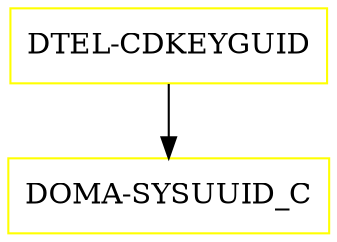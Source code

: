 digraph G {
  "DTEL-CDKEYGUID" [shape=box,color=yellow];
  "DOMA-SYSUUID_C" [shape=box,color=yellow,URL="./DOMA_SYSUUID_C.html"];
  "DTEL-CDKEYGUID" -> "DOMA-SYSUUID_C";
}
